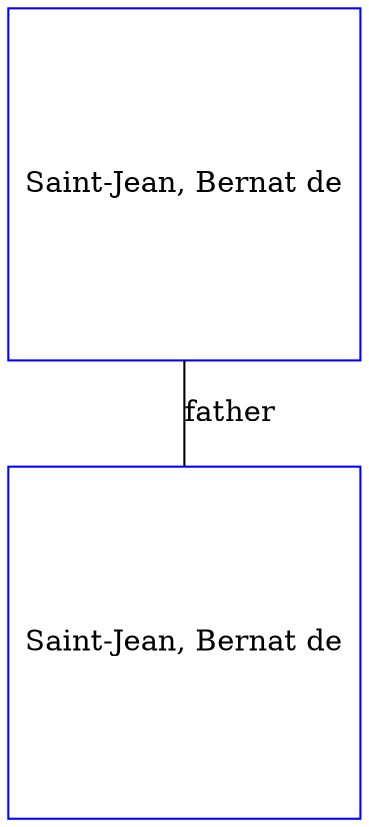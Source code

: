 digraph D {
    edge [dir=none];    node [shape=box];    "005331"   [label="Saint-Jean, Bernat de", shape=box, regular=1, color="blue"] ;
"005330"   [label="Saint-Jean, Bernat de", shape=box, regular=1, color="blue"] ;
005331->005330 [label="father",arrowsize=0.0]; 
}